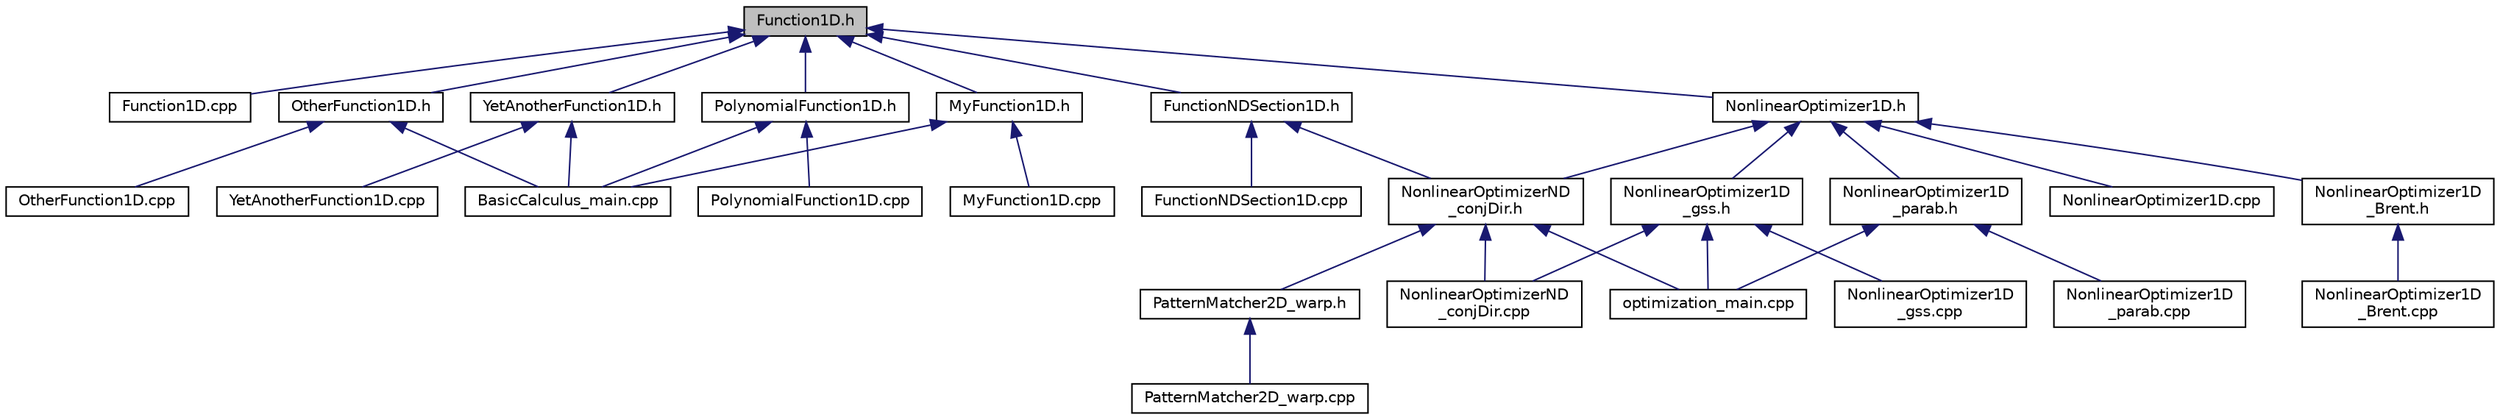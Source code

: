 digraph "Function1D.h"
{
  edge [fontname="Helvetica",fontsize="10",labelfontname="Helvetica",labelfontsize="10"];
  node [fontname="Helvetica",fontsize="10",shape=record];
  Node1 [label="Function1D.h",height=0.2,width=0.4,color="black", fillcolor="grey75", style="filled", fontcolor="black"];
  Node1 -> Node2 [dir="back",color="midnightblue",fontsize="10",style="solid",fontname="Helvetica"];
  Node2 [label="Function1D.cpp",height=0.2,width=0.4,color="black", fillcolor="white", style="filled",URL="$Function1D_8cpp.html"];
  Node1 -> Node3 [dir="back",color="midnightblue",fontsize="10",style="solid",fontname="Helvetica"];
  Node3 [label="MyFunction1D.h",height=0.2,width=0.4,color="black", fillcolor="white", style="filled",URL="$MyFunction1D_8h.html"];
  Node3 -> Node4 [dir="back",color="midnightblue",fontsize="10",style="solid",fontname="Helvetica"];
  Node4 [label="BasicCalculus_main.cpp",height=0.2,width=0.4,color="black", fillcolor="white", style="filled",URL="$BasicCalculus__main_8cpp.html"];
  Node3 -> Node5 [dir="back",color="midnightblue",fontsize="10",style="solid",fontname="Helvetica"];
  Node5 [label="MyFunction1D.cpp",height=0.2,width=0.4,color="black", fillcolor="white", style="filled",URL="$MyFunction1D_8cpp.html"];
  Node1 -> Node6 [dir="back",color="midnightblue",fontsize="10",style="solid",fontname="Helvetica"];
  Node6 [label="OtherFunction1D.h",height=0.2,width=0.4,color="black", fillcolor="white", style="filled",URL="$OtherFunction1D_8h.html"];
  Node6 -> Node4 [dir="back",color="midnightblue",fontsize="10",style="solid",fontname="Helvetica"];
  Node6 -> Node7 [dir="back",color="midnightblue",fontsize="10",style="solid",fontname="Helvetica"];
  Node7 [label="OtherFunction1D.cpp",height=0.2,width=0.4,color="black", fillcolor="white", style="filled",URL="$OtherFunction1D_8cpp.html"];
  Node1 -> Node8 [dir="back",color="midnightblue",fontsize="10",style="solid",fontname="Helvetica"];
  Node8 [label="YetAnotherFunction1D.h",height=0.2,width=0.4,color="black", fillcolor="white", style="filled",URL="$YetAnotherFunction1D_8h.html"];
  Node8 -> Node4 [dir="back",color="midnightblue",fontsize="10",style="solid",fontname="Helvetica"];
  Node8 -> Node9 [dir="back",color="midnightblue",fontsize="10",style="solid",fontname="Helvetica"];
  Node9 [label="YetAnotherFunction1D.cpp",height=0.2,width=0.4,color="black", fillcolor="white", style="filled",URL="$YetAnotherFunction1D_8cpp.html"];
  Node1 -> Node10 [dir="back",color="midnightblue",fontsize="10",style="solid",fontname="Helvetica"];
  Node10 [label="FunctionNDSection1D.h",height=0.2,width=0.4,color="black", fillcolor="white", style="filled",URL="$FunctionNDSection1D_8h.html"];
  Node10 -> Node11 [dir="back",color="midnightblue",fontsize="10",style="solid",fontname="Helvetica"];
  Node11 [label="FunctionNDSection1D.cpp",height=0.2,width=0.4,color="black", fillcolor="white", style="filled",URL="$FunctionNDSection1D_8cpp.html"];
  Node10 -> Node12 [dir="back",color="midnightblue",fontsize="10",style="solid",fontname="Helvetica"];
  Node12 [label="NonlinearOptimizerND\l_conjDir.h",height=0.2,width=0.4,color="black", fillcolor="white", style="filled",URL="$NonlinearOptimizerND__conjDir_8h.html"];
  Node12 -> Node13 [dir="back",color="midnightblue",fontsize="10",style="solid",fontname="Helvetica"];
  Node13 [label="NonlinearOptimizerND\l_conjDir.cpp",height=0.2,width=0.4,color="black", fillcolor="white", style="filled",URL="$NonlinearOptimizerND__conjDir_8cpp.html"];
  Node12 -> Node14 [dir="back",color="midnightblue",fontsize="10",style="solid",fontname="Helvetica"];
  Node14 [label="optimization_main.cpp",height=0.2,width=0.4,color="black", fillcolor="white", style="filled",URL="$optimization__main_8cpp.html"];
  Node12 -> Node15 [dir="back",color="midnightblue",fontsize="10",style="solid",fontname="Helvetica"];
  Node15 [label="PatternMatcher2D_warp.h",height=0.2,width=0.4,color="black", fillcolor="white", style="filled",URL="$PatternMatcher2D__warp_8h.html"];
  Node15 -> Node16 [dir="back",color="midnightblue",fontsize="10",style="solid",fontname="Helvetica"];
  Node16 [label="PatternMatcher2D_warp.cpp",height=0.2,width=0.4,color="black", fillcolor="white", style="filled",URL="$PatternMatcher2D__warp_8cpp.html"];
  Node1 -> Node17 [dir="back",color="midnightblue",fontsize="10",style="solid",fontname="Helvetica"];
  Node17 [label="NonlinearOptimizer1D.h",height=0.2,width=0.4,color="black", fillcolor="white", style="filled",URL="$NonlinearOptimizer1D_8h.html"];
  Node17 -> Node18 [dir="back",color="midnightblue",fontsize="10",style="solid",fontname="Helvetica"];
  Node18 [label="NonlinearOptimizer1D.cpp",height=0.2,width=0.4,color="black", fillcolor="white", style="filled",URL="$NonlinearOptimizer1D_8cpp.html"];
  Node17 -> Node19 [dir="back",color="midnightblue",fontsize="10",style="solid",fontname="Helvetica"];
  Node19 [label="NonlinearOptimizer1D\l_Brent.h",height=0.2,width=0.4,color="black", fillcolor="white", style="filled",URL="$NonlinearOptimizer1D__Brent_8h.html"];
  Node19 -> Node20 [dir="back",color="midnightblue",fontsize="10",style="solid",fontname="Helvetica"];
  Node20 [label="NonlinearOptimizer1D\l_Brent.cpp",height=0.2,width=0.4,color="black", fillcolor="white", style="filled",URL="$NonlinearOptimizer1D__Brent_8cpp.html"];
  Node17 -> Node21 [dir="back",color="midnightblue",fontsize="10",style="solid",fontname="Helvetica"];
  Node21 [label="NonlinearOptimizer1D\l_gss.h",height=0.2,width=0.4,color="black", fillcolor="white", style="filled",URL="$NonlinearOptimizer1D__gss_8h.html"];
  Node21 -> Node22 [dir="back",color="midnightblue",fontsize="10",style="solid",fontname="Helvetica"];
  Node22 [label="NonlinearOptimizer1D\l_gss.cpp",height=0.2,width=0.4,color="black", fillcolor="white", style="filled",URL="$NonlinearOptimizer1D__gss_8cpp.html"];
  Node21 -> Node13 [dir="back",color="midnightblue",fontsize="10",style="solid",fontname="Helvetica"];
  Node21 -> Node14 [dir="back",color="midnightblue",fontsize="10",style="solid",fontname="Helvetica"];
  Node17 -> Node23 [dir="back",color="midnightblue",fontsize="10",style="solid",fontname="Helvetica"];
  Node23 [label="NonlinearOptimizer1D\l_parab.h",height=0.2,width=0.4,color="black", fillcolor="white", style="filled",URL="$NonlinearOptimizer1D__parab_8h.html"];
  Node23 -> Node24 [dir="back",color="midnightblue",fontsize="10",style="solid",fontname="Helvetica"];
  Node24 [label="NonlinearOptimizer1D\l_parab.cpp",height=0.2,width=0.4,color="black", fillcolor="white", style="filled",URL="$NonlinearOptimizer1D__parab_8cpp.html"];
  Node23 -> Node14 [dir="back",color="midnightblue",fontsize="10",style="solid",fontname="Helvetica"];
  Node17 -> Node12 [dir="back",color="midnightblue",fontsize="10",style="solid",fontname="Helvetica"];
  Node1 -> Node25 [dir="back",color="midnightblue",fontsize="10",style="solid",fontname="Helvetica"];
  Node25 [label="PolynomialFunction1D.h",height=0.2,width=0.4,color="black", fillcolor="white", style="filled",URL="$PolynomialFunction1D_8h.html"];
  Node25 -> Node26 [dir="back",color="midnightblue",fontsize="10",style="solid",fontname="Helvetica"];
  Node26 [label="PolynomialFunction1D.cpp",height=0.2,width=0.4,color="black", fillcolor="white", style="filled",URL="$PolynomialFunction1D_8cpp.html"];
  Node25 -> Node4 [dir="back",color="midnightblue",fontsize="10",style="solid",fontname="Helvetica"];
}
